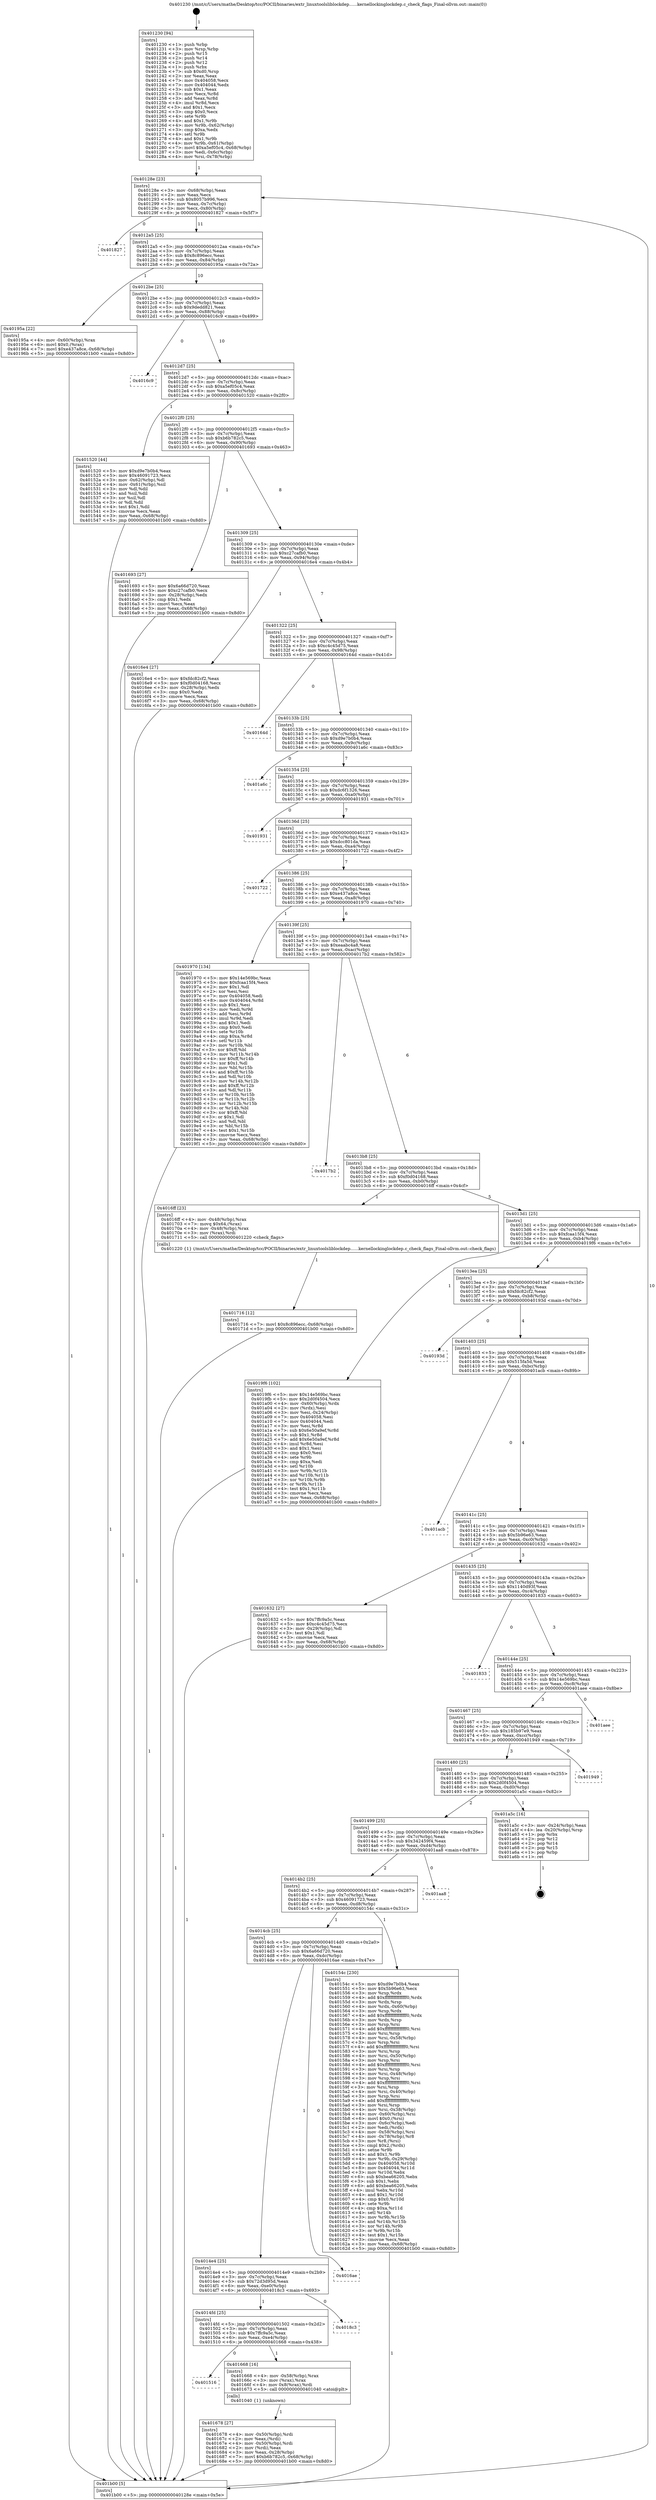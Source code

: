 digraph "0x401230" {
  label = "0x401230 (/mnt/c/Users/mathe/Desktop/tcc/POCII/binaries/extr_linuxtoolsliblockdep......kernellockinglockdep.c_check_flags_Final-ollvm.out::main(0))"
  labelloc = "t"
  node[shape=record]

  Entry [label="",width=0.3,height=0.3,shape=circle,fillcolor=black,style=filled]
  "0x40128e" [label="{
     0x40128e [23]\l
     | [instrs]\l
     &nbsp;&nbsp;0x40128e \<+3\>: mov -0x68(%rbp),%eax\l
     &nbsp;&nbsp;0x401291 \<+2\>: mov %eax,%ecx\l
     &nbsp;&nbsp;0x401293 \<+6\>: sub $0x8057b996,%ecx\l
     &nbsp;&nbsp;0x401299 \<+3\>: mov %eax,-0x7c(%rbp)\l
     &nbsp;&nbsp;0x40129c \<+3\>: mov %ecx,-0x80(%rbp)\l
     &nbsp;&nbsp;0x40129f \<+6\>: je 0000000000401827 \<main+0x5f7\>\l
  }"]
  "0x401827" [label="{
     0x401827\l
  }", style=dashed]
  "0x4012a5" [label="{
     0x4012a5 [25]\l
     | [instrs]\l
     &nbsp;&nbsp;0x4012a5 \<+5\>: jmp 00000000004012aa \<main+0x7a\>\l
     &nbsp;&nbsp;0x4012aa \<+3\>: mov -0x7c(%rbp),%eax\l
     &nbsp;&nbsp;0x4012ad \<+5\>: sub $0x8c896ecc,%eax\l
     &nbsp;&nbsp;0x4012b2 \<+6\>: mov %eax,-0x84(%rbp)\l
     &nbsp;&nbsp;0x4012b8 \<+6\>: je 000000000040195a \<main+0x72a\>\l
  }"]
  Exit [label="",width=0.3,height=0.3,shape=circle,fillcolor=black,style=filled,peripheries=2]
  "0x40195a" [label="{
     0x40195a [22]\l
     | [instrs]\l
     &nbsp;&nbsp;0x40195a \<+4\>: mov -0x60(%rbp),%rax\l
     &nbsp;&nbsp;0x40195e \<+6\>: movl $0x0,(%rax)\l
     &nbsp;&nbsp;0x401964 \<+7\>: movl $0xe437a8ce,-0x68(%rbp)\l
     &nbsp;&nbsp;0x40196b \<+5\>: jmp 0000000000401b00 \<main+0x8d0\>\l
  }"]
  "0x4012be" [label="{
     0x4012be [25]\l
     | [instrs]\l
     &nbsp;&nbsp;0x4012be \<+5\>: jmp 00000000004012c3 \<main+0x93\>\l
     &nbsp;&nbsp;0x4012c3 \<+3\>: mov -0x7c(%rbp),%eax\l
     &nbsp;&nbsp;0x4012c6 \<+5\>: sub $0x9dedd821,%eax\l
     &nbsp;&nbsp;0x4012cb \<+6\>: mov %eax,-0x88(%rbp)\l
     &nbsp;&nbsp;0x4012d1 \<+6\>: je 00000000004016c9 \<main+0x499\>\l
  }"]
  "0x401716" [label="{
     0x401716 [12]\l
     | [instrs]\l
     &nbsp;&nbsp;0x401716 \<+7\>: movl $0x8c896ecc,-0x68(%rbp)\l
     &nbsp;&nbsp;0x40171d \<+5\>: jmp 0000000000401b00 \<main+0x8d0\>\l
  }"]
  "0x4016c9" [label="{
     0x4016c9\l
  }", style=dashed]
  "0x4012d7" [label="{
     0x4012d7 [25]\l
     | [instrs]\l
     &nbsp;&nbsp;0x4012d7 \<+5\>: jmp 00000000004012dc \<main+0xac\>\l
     &nbsp;&nbsp;0x4012dc \<+3\>: mov -0x7c(%rbp),%eax\l
     &nbsp;&nbsp;0x4012df \<+5\>: sub $0xa5ef05c4,%eax\l
     &nbsp;&nbsp;0x4012e4 \<+6\>: mov %eax,-0x8c(%rbp)\l
     &nbsp;&nbsp;0x4012ea \<+6\>: je 0000000000401520 \<main+0x2f0\>\l
  }"]
  "0x401678" [label="{
     0x401678 [27]\l
     | [instrs]\l
     &nbsp;&nbsp;0x401678 \<+4\>: mov -0x50(%rbp),%rdi\l
     &nbsp;&nbsp;0x40167c \<+2\>: mov %eax,(%rdi)\l
     &nbsp;&nbsp;0x40167e \<+4\>: mov -0x50(%rbp),%rdi\l
     &nbsp;&nbsp;0x401682 \<+2\>: mov (%rdi),%eax\l
     &nbsp;&nbsp;0x401684 \<+3\>: mov %eax,-0x28(%rbp)\l
     &nbsp;&nbsp;0x401687 \<+7\>: movl $0xb6b782c5,-0x68(%rbp)\l
     &nbsp;&nbsp;0x40168e \<+5\>: jmp 0000000000401b00 \<main+0x8d0\>\l
  }"]
  "0x401520" [label="{
     0x401520 [44]\l
     | [instrs]\l
     &nbsp;&nbsp;0x401520 \<+5\>: mov $0xd9e7b0b4,%eax\l
     &nbsp;&nbsp;0x401525 \<+5\>: mov $0x46091723,%ecx\l
     &nbsp;&nbsp;0x40152a \<+3\>: mov -0x62(%rbp),%dl\l
     &nbsp;&nbsp;0x40152d \<+4\>: mov -0x61(%rbp),%sil\l
     &nbsp;&nbsp;0x401531 \<+3\>: mov %dl,%dil\l
     &nbsp;&nbsp;0x401534 \<+3\>: and %sil,%dil\l
     &nbsp;&nbsp;0x401537 \<+3\>: xor %sil,%dl\l
     &nbsp;&nbsp;0x40153a \<+3\>: or %dl,%dil\l
     &nbsp;&nbsp;0x40153d \<+4\>: test $0x1,%dil\l
     &nbsp;&nbsp;0x401541 \<+3\>: cmovne %ecx,%eax\l
     &nbsp;&nbsp;0x401544 \<+3\>: mov %eax,-0x68(%rbp)\l
     &nbsp;&nbsp;0x401547 \<+5\>: jmp 0000000000401b00 \<main+0x8d0\>\l
  }"]
  "0x4012f0" [label="{
     0x4012f0 [25]\l
     | [instrs]\l
     &nbsp;&nbsp;0x4012f0 \<+5\>: jmp 00000000004012f5 \<main+0xc5\>\l
     &nbsp;&nbsp;0x4012f5 \<+3\>: mov -0x7c(%rbp),%eax\l
     &nbsp;&nbsp;0x4012f8 \<+5\>: sub $0xb6b782c5,%eax\l
     &nbsp;&nbsp;0x4012fd \<+6\>: mov %eax,-0x90(%rbp)\l
     &nbsp;&nbsp;0x401303 \<+6\>: je 0000000000401693 \<main+0x463\>\l
  }"]
  "0x401b00" [label="{
     0x401b00 [5]\l
     | [instrs]\l
     &nbsp;&nbsp;0x401b00 \<+5\>: jmp 000000000040128e \<main+0x5e\>\l
  }"]
  "0x401230" [label="{
     0x401230 [94]\l
     | [instrs]\l
     &nbsp;&nbsp;0x401230 \<+1\>: push %rbp\l
     &nbsp;&nbsp;0x401231 \<+3\>: mov %rsp,%rbp\l
     &nbsp;&nbsp;0x401234 \<+2\>: push %r15\l
     &nbsp;&nbsp;0x401236 \<+2\>: push %r14\l
     &nbsp;&nbsp;0x401238 \<+2\>: push %r12\l
     &nbsp;&nbsp;0x40123a \<+1\>: push %rbx\l
     &nbsp;&nbsp;0x40123b \<+7\>: sub $0xd0,%rsp\l
     &nbsp;&nbsp;0x401242 \<+2\>: xor %eax,%eax\l
     &nbsp;&nbsp;0x401244 \<+7\>: mov 0x404058,%ecx\l
     &nbsp;&nbsp;0x40124b \<+7\>: mov 0x404044,%edx\l
     &nbsp;&nbsp;0x401252 \<+3\>: sub $0x1,%eax\l
     &nbsp;&nbsp;0x401255 \<+3\>: mov %ecx,%r8d\l
     &nbsp;&nbsp;0x401258 \<+3\>: add %eax,%r8d\l
     &nbsp;&nbsp;0x40125b \<+4\>: imul %r8d,%ecx\l
     &nbsp;&nbsp;0x40125f \<+3\>: and $0x1,%ecx\l
     &nbsp;&nbsp;0x401262 \<+3\>: cmp $0x0,%ecx\l
     &nbsp;&nbsp;0x401265 \<+4\>: sete %r9b\l
     &nbsp;&nbsp;0x401269 \<+4\>: and $0x1,%r9b\l
     &nbsp;&nbsp;0x40126d \<+4\>: mov %r9b,-0x62(%rbp)\l
     &nbsp;&nbsp;0x401271 \<+3\>: cmp $0xa,%edx\l
     &nbsp;&nbsp;0x401274 \<+4\>: setl %r9b\l
     &nbsp;&nbsp;0x401278 \<+4\>: and $0x1,%r9b\l
     &nbsp;&nbsp;0x40127c \<+4\>: mov %r9b,-0x61(%rbp)\l
     &nbsp;&nbsp;0x401280 \<+7\>: movl $0xa5ef05c4,-0x68(%rbp)\l
     &nbsp;&nbsp;0x401287 \<+3\>: mov %edi,-0x6c(%rbp)\l
     &nbsp;&nbsp;0x40128a \<+4\>: mov %rsi,-0x78(%rbp)\l
  }"]
  "0x401516" [label="{
     0x401516\l
  }", style=dashed]
  "0x401693" [label="{
     0x401693 [27]\l
     | [instrs]\l
     &nbsp;&nbsp;0x401693 \<+5\>: mov $0x6a66d720,%eax\l
     &nbsp;&nbsp;0x401698 \<+5\>: mov $0xc27cafb0,%ecx\l
     &nbsp;&nbsp;0x40169d \<+3\>: mov -0x28(%rbp),%edx\l
     &nbsp;&nbsp;0x4016a0 \<+3\>: cmp $0x1,%edx\l
     &nbsp;&nbsp;0x4016a3 \<+3\>: cmovl %ecx,%eax\l
     &nbsp;&nbsp;0x4016a6 \<+3\>: mov %eax,-0x68(%rbp)\l
     &nbsp;&nbsp;0x4016a9 \<+5\>: jmp 0000000000401b00 \<main+0x8d0\>\l
  }"]
  "0x401309" [label="{
     0x401309 [25]\l
     | [instrs]\l
     &nbsp;&nbsp;0x401309 \<+5\>: jmp 000000000040130e \<main+0xde\>\l
     &nbsp;&nbsp;0x40130e \<+3\>: mov -0x7c(%rbp),%eax\l
     &nbsp;&nbsp;0x401311 \<+5\>: sub $0xc27cafb0,%eax\l
     &nbsp;&nbsp;0x401316 \<+6\>: mov %eax,-0x94(%rbp)\l
     &nbsp;&nbsp;0x40131c \<+6\>: je 00000000004016e4 \<main+0x4b4\>\l
  }"]
  "0x401668" [label="{
     0x401668 [16]\l
     | [instrs]\l
     &nbsp;&nbsp;0x401668 \<+4\>: mov -0x58(%rbp),%rax\l
     &nbsp;&nbsp;0x40166c \<+3\>: mov (%rax),%rax\l
     &nbsp;&nbsp;0x40166f \<+4\>: mov 0x8(%rax),%rdi\l
     &nbsp;&nbsp;0x401673 \<+5\>: call 0000000000401040 \<atoi@plt\>\l
     | [calls]\l
     &nbsp;&nbsp;0x401040 \{1\} (unknown)\l
  }"]
  "0x4016e4" [label="{
     0x4016e4 [27]\l
     | [instrs]\l
     &nbsp;&nbsp;0x4016e4 \<+5\>: mov $0xfdc82cf2,%eax\l
     &nbsp;&nbsp;0x4016e9 \<+5\>: mov $0xf0d04168,%ecx\l
     &nbsp;&nbsp;0x4016ee \<+3\>: mov -0x28(%rbp),%edx\l
     &nbsp;&nbsp;0x4016f1 \<+3\>: cmp $0x0,%edx\l
     &nbsp;&nbsp;0x4016f4 \<+3\>: cmove %ecx,%eax\l
     &nbsp;&nbsp;0x4016f7 \<+3\>: mov %eax,-0x68(%rbp)\l
     &nbsp;&nbsp;0x4016fa \<+5\>: jmp 0000000000401b00 \<main+0x8d0\>\l
  }"]
  "0x401322" [label="{
     0x401322 [25]\l
     | [instrs]\l
     &nbsp;&nbsp;0x401322 \<+5\>: jmp 0000000000401327 \<main+0xf7\>\l
     &nbsp;&nbsp;0x401327 \<+3\>: mov -0x7c(%rbp),%eax\l
     &nbsp;&nbsp;0x40132a \<+5\>: sub $0xc4c45d75,%eax\l
     &nbsp;&nbsp;0x40132f \<+6\>: mov %eax,-0x98(%rbp)\l
     &nbsp;&nbsp;0x401335 \<+6\>: je 000000000040164d \<main+0x41d\>\l
  }"]
  "0x4014fd" [label="{
     0x4014fd [25]\l
     | [instrs]\l
     &nbsp;&nbsp;0x4014fd \<+5\>: jmp 0000000000401502 \<main+0x2d2\>\l
     &nbsp;&nbsp;0x401502 \<+3\>: mov -0x7c(%rbp),%eax\l
     &nbsp;&nbsp;0x401505 \<+5\>: sub $0x7ffc9a5c,%eax\l
     &nbsp;&nbsp;0x40150a \<+6\>: mov %eax,-0xe4(%rbp)\l
     &nbsp;&nbsp;0x401510 \<+6\>: je 0000000000401668 \<main+0x438\>\l
  }"]
  "0x40164d" [label="{
     0x40164d\l
  }", style=dashed]
  "0x40133b" [label="{
     0x40133b [25]\l
     | [instrs]\l
     &nbsp;&nbsp;0x40133b \<+5\>: jmp 0000000000401340 \<main+0x110\>\l
     &nbsp;&nbsp;0x401340 \<+3\>: mov -0x7c(%rbp),%eax\l
     &nbsp;&nbsp;0x401343 \<+5\>: sub $0xd9e7b0b4,%eax\l
     &nbsp;&nbsp;0x401348 \<+6\>: mov %eax,-0x9c(%rbp)\l
     &nbsp;&nbsp;0x40134e \<+6\>: je 0000000000401a6c \<main+0x83c\>\l
  }"]
  "0x4018c3" [label="{
     0x4018c3\l
  }", style=dashed]
  "0x401a6c" [label="{
     0x401a6c\l
  }", style=dashed]
  "0x401354" [label="{
     0x401354 [25]\l
     | [instrs]\l
     &nbsp;&nbsp;0x401354 \<+5\>: jmp 0000000000401359 \<main+0x129\>\l
     &nbsp;&nbsp;0x401359 \<+3\>: mov -0x7c(%rbp),%eax\l
     &nbsp;&nbsp;0x40135c \<+5\>: sub $0xdc6f1326,%eax\l
     &nbsp;&nbsp;0x401361 \<+6\>: mov %eax,-0xa0(%rbp)\l
     &nbsp;&nbsp;0x401367 \<+6\>: je 0000000000401931 \<main+0x701\>\l
  }"]
  "0x4014e4" [label="{
     0x4014e4 [25]\l
     | [instrs]\l
     &nbsp;&nbsp;0x4014e4 \<+5\>: jmp 00000000004014e9 \<main+0x2b9\>\l
     &nbsp;&nbsp;0x4014e9 \<+3\>: mov -0x7c(%rbp),%eax\l
     &nbsp;&nbsp;0x4014ec \<+5\>: sub $0x72d3d95d,%eax\l
     &nbsp;&nbsp;0x4014f1 \<+6\>: mov %eax,-0xe0(%rbp)\l
     &nbsp;&nbsp;0x4014f7 \<+6\>: je 00000000004018c3 \<main+0x693\>\l
  }"]
  "0x401931" [label="{
     0x401931\l
  }", style=dashed]
  "0x40136d" [label="{
     0x40136d [25]\l
     | [instrs]\l
     &nbsp;&nbsp;0x40136d \<+5\>: jmp 0000000000401372 \<main+0x142\>\l
     &nbsp;&nbsp;0x401372 \<+3\>: mov -0x7c(%rbp),%eax\l
     &nbsp;&nbsp;0x401375 \<+5\>: sub $0xdcc801da,%eax\l
     &nbsp;&nbsp;0x40137a \<+6\>: mov %eax,-0xa4(%rbp)\l
     &nbsp;&nbsp;0x401380 \<+6\>: je 0000000000401722 \<main+0x4f2\>\l
  }"]
  "0x4016ae" [label="{
     0x4016ae\l
  }", style=dashed]
  "0x401722" [label="{
     0x401722\l
  }", style=dashed]
  "0x401386" [label="{
     0x401386 [25]\l
     | [instrs]\l
     &nbsp;&nbsp;0x401386 \<+5\>: jmp 000000000040138b \<main+0x15b\>\l
     &nbsp;&nbsp;0x40138b \<+3\>: mov -0x7c(%rbp),%eax\l
     &nbsp;&nbsp;0x40138e \<+5\>: sub $0xe437a8ce,%eax\l
     &nbsp;&nbsp;0x401393 \<+6\>: mov %eax,-0xa8(%rbp)\l
     &nbsp;&nbsp;0x401399 \<+6\>: je 0000000000401970 \<main+0x740\>\l
  }"]
  "0x4014cb" [label="{
     0x4014cb [25]\l
     | [instrs]\l
     &nbsp;&nbsp;0x4014cb \<+5\>: jmp 00000000004014d0 \<main+0x2a0\>\l
     &nbsp;&nbsp;0x4014d0 \<+3\>: mov -0x7c(%rbp),%eax\l
     &nbsp;&nbsp;0x4014d3 \<+5\>: sub $0x6a66d720,%eax\l
     &nbsp;&nbsp;0x4014d8 \<+6\>: mov %eax,-0xdc(%rbp)\l
     &nbsp;&nbsp;0x4014de \<+6\>: je 00000000004016ae \<main+0x47e\>\l
  }"]
  "0x401970" [label="{
     0x401970 [134]\l
     | [instrs]\l
     &nbsp;&nbsp;0x401970 \<+5\>: mov $0x14e569bc,%eax\l
     &nbsp;&nbsp;0x401975 \<+5\>: mov $0xfcaa15f4,%ecx\l
     &nbsp;&nbsp;0x40197a \<+2\>: mov $0x1,%dl\l
     &nbsp;&nbsp;0x40197c \<+2\>: xor %esi,%esi\l
     &nbsp;&nbsp;0x40197e \<+7\>: mov 0x404058,%edi\l
     &nbsp;&nbsp;0x401985 \<+8\>: mov 0x404044,%r8d\l
     &nbsp;&nbsp;0x40198d \<+3\>: sub $0x1,%esi\l
     &nbsp;&nbsp;0x401990 \<+3\>: mov %edi,%r9d\l
     &nbsp;&nbsp;0x401993 \<+3\>: add %esi,%r9d\l
     &nbsp;&nbsp;0x401996 \<+4\>: imul %r9d,%edi\l
     &nbsp;&nbsp;0x40199a \<+3\>: and $0x1,%edi\l
     &nbsp;&nbsp;0x40199d \<+3\>: cmp $0x0,%edi\l
     &nbsp;&nbsp;0x4019a0 \<+4\>: sete %r10b\l
     &nbsp;&nbsp;0x4019a4 \<+4\>: cmp $0xa,%r8d\l
     &nbsp;&nbsp;0x4019a8 \<+4\>: setl %r11b\l
     &nbsp;&nbsp;0x4019ac \<+3\>: mov %r10b,%bl\l
     &nbsp;&nbsp;0x4019af \<+3\>: xor $0xff,%bl\l
     &nbsp;&nbsp;0x4019b2 \<+3\>: mov %r11b,%r14b\l
     &nbsp;&nbsp;0x4019b5 \<+4\>: xor $0xff,%r14b\l
     &nbsp;&nbsp;0x4019b9 \<+3\>: xor $0x1,%dl\l
     &nbsp;&nbsp;0x4019bc \<+3\>: mov %bl,%r15b\l
     &nbsp;&nbsp;0x4019bf \<+4\>: and $0xff,%r15b\l
     &nbsp;&nbsp;0x4019c3 \<+3\>: and %dl,%r10b\l
     &nbsp;&nbsp;0x4019c6 \<+3\>: mov %r14b,%r12b\l
     &nbsp;&nbsp;0x4019c9 \<+4\>: and $0xff,%r12b\l
     &nbsp;&nbsp;0x4019cd \<+3\>: and %dl,%r11b\l
     &nbsp;&nbsp;0x4019d0 \<+3\>: or %r10b,%r15b\l
     &nbsp;&nbsp;0x4019d3 \<+3\>: or %r11b,%r12b\l
     &nbsp;&nbsp;0x4019d6 \<+3\>: xor %r12b,%r15b\l
     &nbsp;&nbsp;0x4019d9 \<+3\>: or %r14b,%bl\l
     &nbsp;&nbsp;0x4019dc \<+3\>: xor $0xff,%bl\l
     &nbsp;&nbsp;0x4019df \<+3\>: or $0x1,%dl\l
     &nbsp;&nbsp;0x4019e2 \<+2\>: and %dl,%bl\l
     &nbsp;&nbsp;0x4019e4 \<+3\>: or %bl,%r15b\l
     &nbsp;&nbsp;0x4019e7 \<+4\>: test $0x1,%r15b\l
     &nbsp;&nbsp;0x4019eb \<+3\>: cmovne %ecx,%eax\l
     &nbsp;&nbsp;0x4019ee \<+3\>: mov %eax,-0x68(%rbp)\l
     &nbsp;&nbsp;0x4019f1 \<+5\>: jmp 0000000000401b00 \<main+0x8d0\>\l
  }"]
  "0x40139f" [label="{
     0x40139f [25]\l
     | [instrs]\l
     &nbsp;&nbsp;0x40139f \<+5\>: jmp 00000000004013a4 \<main+0x174\>\l
     &nbsp;&nbsp;0x4013a4 \<+3\>: mov -0x7c(%rbp),%eax\l
     &nbsp;&nbsp;0x4013a7 \<+5\>: sub $0xeaabc4a8,%eax\l
     &nbsp;&nbsp;0x4013ac \<+6\>: mov %eax,-0xac(%rbp)\l
     &nbsp;&nbsp;0x4013b2 \<+6\>: je 00000000004017b2 \<main+0x582\>\l
  }"]
  "0x40154c" [label="{
     0x40154c [230]\l
     | [instrs]\l
     &nbsp;&nbsp;0x40154c \<+5\>: mov $0xd9e7b0b4,%eax\l
     &nbsp;&nbsp;0x401551 \<+5\>: mov $0x5b96e63,%ecx\l
     &nbsp;&nbsp;0x401556 \<+3\>: mov %rsp,%rdx\l
     &nbsp;&nbsp;0x401559 \<+4\>: add $0xfffffffffffffff0,%rdx\l
     &nbsp;&nbsp;0x40155d \<+3\>: mov %rdx,%rsp\l
     &nbsp;&nbsp;0x401560 \<+4\>: mov %rdx,-0x60(%rbp)\l
     &nbsp;&nbsp;0x401564 \<+3\>: mov %rsp,%rdx\l
     &nbsp;&nbsp;0x401567 \<+4\>: add $0xfffffffffffffff0,%rdx\l
     &nbsp;&nbsp;0x40156b \<+3\>: mov %rdx,%rsp\l
     &nbsp;&nbsp;0x40156e \<+3\>: mov %rsp,%rsi\l
     &nbsp;&nbsp;0x401571 \<+4\>: add $0xfffffffffffffff0,%rsi\l
     &nbsp;&nbsp;0x401575 \<+3\>: mov %rsi,%rsp\l
     &nbsp;&nbsp;0x401578 \<+4\>: mov %rsi,-0x58(%rbp)\l
     &nbsp;&nbsp;0x40157c \<+3\>: mov %rsp,%rsi\l
     &nbsp;&nbsp;0x40157f \<+4\>: add $0xfffffffffffffff0,%rsi\l
     &nbsp;&nbsp;0x401583 \<+3\>: mov %rsi,%rsp\l
     &nbsp;&nbsp;0x401586 \<+4\>: mov %rsi,-0x50(%rbp)\l
     &nbsp;&nbsp;0x40158a \<+3\>: mov %rsp,%rsi\l
     &nbsp;&nbsp;0x40158d \<+4\>: add $0xfffffffffffffff0,%rsi\l
     &nbsp;&nbsp;0x401591 \<+3\>: mov %rsi,%rsp\l
     &nbsp;&nbsp;0x401594 \<+4\>: mov %rsi,-0x48(%rbp)\l
     &nbsp;&nbsp;0x401598 \<+3\>: mov %rsp,%rsi\l
     &nbsp;&nbsp;0x40159b \<+4\>: add $0xfffffffffffffff0,%rsi\l
     &nbsp;&nbsp;0x40159f \<+3\>: mov %rsi,%rsp\l
     &nbsp;&nbsp;0x4015a2 \<+4\>: mov %rsi,-0x40(%rbp)\l
     &nbsp;&nbsp;0x4015a6 \<+3\>: mov %rsp,%rsi\l
     &nbsp;&nbsp;0x4015a9 \<+4\>: add $0xfffffffffffffff0,%rsi\l
     &nbsp;&nbsp;0x4015ad \<+3\>: mov %rsi,%rsp\l
     &nbsp;&nbsp;0x4015b0 \<+4\>: mov %rsi,-0x38(%rbp)\l
     &nbsp;&nbsp;0x4015b4 \<+4\>: mov -0x60(%rbp),%rsi\l
     &nbsp;&nbsp;0x4015b8 \<+6\>: movl $0x0,(%rsi)\l
     &nbsp;&nbsp;0x4015be \<+3\>: mov -0x6c(%rbp),%edi\l
     &nbsp;&nbsp;0x4015c1 \<+2\>: mov %edi,(%rdx)\l
     &nbsp;&nbsp;0x4015c3 \<+4\>: mov -0x58(%rbp),%rsi\l
     &nbsp;&nbsp;0x4015c7 \<+4\>: mov -0x78(%rbp),%r8\l
     &nbsp;&nbsp;0x4015cb \<+3\>: mov %r8,(%rsi)\l
     &nbsp;&nbsp;0x4015ce \<+3\>: cmpl $0x2,(%rdx)\l
     &nbsp;&nbsp;0x4015d1 \<+4\>: setne %r9b\l
     &nbsp;&nbsp;0x4015d5 \<+4\>: and $0x1,%r9b\l
     &nbsp;&nbsp;0x4015d9 \<+4\>: mov %r9b,-0x29(%rbp)\l
     &nbsp;&nbsp;0x4015dd \<+8\>: mov 0x404058,%r10d\l
     &nbsp;&nbsp;0x4015e5 \<+8\>: mov 0x404044,%r11d\l
     &nbsp;&nbsp;0x4015ed \<+3\>: mov %r10d,%ebx\l
     &nbsp;&nbsp;0x4015f0 \<+6\>: sub $0xbea66205,%ebx\l
     &nbsp;&nbsp;0x4015f6 \<+3\>: sub $0x1,%ebx\l
     &nbsp;&nbsp;0x4015f9 \<+6\>: add $0xbea66205,%ebx\l
     &nbsp;&nbsp;0x4015ff \<+4\>: imul %ebx,%r10d\l
     &nbsp;&nbsp;0x401603 \<+4\>: and $0x1,%r10d\l
     &nbsp;&nbsp;0x401607 \<+4\>: cmp $0x0,%r10d\l
     &nbsp;&nbsp;0x40160b \<+4\>: sete %r9b\l
     &nbsp;&nbsp;0x40160f \<+4\>: cmp $0xa,%r11d\l
     &nbsp;&nbsp;0x401613 \<+4\>: setl %r14b\l
     &nbsp;&nbsp;0x401617 \<+3\>: mov %r9b,%r15b\l
     &nbsp;&nbsp;0x40161a \<+3\>: and %r14b,%r15b\l
     &nbsp;&nbsp;0x40161d \<+3\>: xor %r14b,%r9b\l
     &nbsp;&nbsp;0x401620 \<+3\>: or %r9b,%r15b\l
     &nbsp;&nbsp;0x401623 \<+4\>: test $0x1,%r15b\l
     &nbsp;&nbsp;0x401627 \<+3\>: cmovne %ecx,%eax\l
     &nbsp;&nbsp;0x40162a \<+3\>: mov %eax,-0x68(%rbp)\l
     &nbsp;&nbsp;0x40162d \<+5\>: jmp 0000000000401b00 \<main+0x8d0\>\l
  }"]
  "0x4017b2" [label="{
     0x4017b2\l
  }", style=dashed]
  "0x4013b8" [label="{
     0x4013b8 [25]\l
     | [instrs]\l
     &nbsp;&nbsp;0x4013b8 \<+5\>: jmp 00000000004013bd \<main+0x18d\>\l
     &nbsp;&nbsp;0x4013bd \<+3\>: mov -0x7c(%rbp),%eax\l
     &nbsp;&nbsp;0x4013c0 \<+5\>: sub $0xf0d04168,%eax\l
     &nbsp;&nbsp;0x4013c5 \<+6\>: mov %eax,-0xb0(%rbp)\l
     &nbsp;&nbsp;0x4013cb \<+6\>: je 00000000004016ff \<main+0x4cf\>\l
  }"]
  "0x4014b2" [label="{
     0x4014b2 [25]\l
     | [instrs]\l
     &nbsp;&nbsp;0x4014b2 \<+5\>: jmp 00000000004014b7 \<main+0x287\>\l
     &nbsp;&nbsp;0x4014b7 \<+3\>: mov -0x7c(%rbp),%eax\l
     &nbsp;&nbsp;0x4014ba \<+5\>: sub $0x46091723,%eax\l
     &nbsp;&nbsp;0x4014bf \<+6\>: mov %eax,-0xd8(%rbp)\l
     &nbsp;&nbsp;0x4014c5 \<+6\>: je 000000000040154c \<main+0x31c\>\l
  }"]
  "0x4016ff" [label="{
     0x4016ff [23]\l
     | [instrs]\l
     &nbsp;&nbsp;0x4016ff \<+4\>: mov -0x48(%rbp),%rax\l
     &nbsp;&nbsp;0x401703 \<+7\>: movq $0x64,(%rax)\l
     &nbsp;&nbsp;0x40170a \<+4\>: mov -0x48(%rbp),%rax\l
     &nbsp;&nbsp;0x40170e \<+3\>: mov (%rax),%rdi\l
     &nbsp;&nbsp;0x401711 \<+5\>: call 0000000000401220 \<check_flags\>\l
     | [calls]\l
     &nbsp;&nbsp;0x401220 \{1\} (/mnt/c/Users/mathe/Desktop/tcc/POCII/binaries/extr_linuxtoolsliblockdep......kernellockinglockdep.c_check_flags_Final-ollvm.out::check_flags)\l
  }"]
  "0x4013d1" [label="{
     0x4013d1 [25]\l
     | [instrs]\l
     &nbsp;&nbsp;0x4013d1 \<+5\>: jmp 00000000004013d6 \<main+0x1a6\>\l
     &nbsp;&nbsp;0x4013d6 \<+3\>: mov -0x7c(%rbp),%eax\l
     &nbsp;&nbsp;0x4013d9 \<+5\>: sub $0xfcaa15f4,%eax\l
     &nbsp;&nbsp;0x4013de \<+6\>: mov %eax,-0xb4(%rbp)\l
     &nbsp;&nbsp;0x4013e4 \<+6\>: je 00000000004019f6 \<main+0x7c6\>\l
  }"]
  "0x401aa8" [label="{
     0x401aa8\l
  }", style=dashed]
  "0x4019f6" [label="{
     0x4019f6 [102]\l
     | [instrs]\l
     &nbsp;&nbsp;0x4019f6 \<+5\>: mov $0x14e569bc,%eax\l
     &nbsp;&nbsp;0x4019fb \<+5\>: mov $0x2d0f4504,%ecx\l
     &nbsp;&nbsp;0x401a00 \<+4\>: mov -0x60(%rbp),%rdx\l
     &nbsp;&nbsp;0x401a04 \<+2\>: mov (%rdx),%esi\l
     &nbsp;&nbsp;0x401a06 \<+3\>: mov %esi,-0x24(%rbp)\l
     &nbsp;&nbsp;0x401a09 \<+7\>: mov 0x404058,%esi\l
     &nbsp;&nbsp;0x401a10 \<+7\>: mov 0x404044,%edi\l
     &nbsp;&nbsp;0x401a17 \<+3\>: mov %esi,%r8d\l
     &nbsp;&nbsp;0x401a1a \<+7\>: sub $0x6e50a9ef,%r8d\l
     &nbsp;&nbsp;0x401a21 \<+4\>: sub $0x1,%r8d\l
     &nbsp;&nbsp;0x401a25 \<+7\>: add $0x6e50a9ef,%r8d\l
     &nbsp;&nbsp;0x401a2c \<+4\>: imul %r8d,%esi\l
     &nbsp;&nbsp;0x401a30 \<+3\>: and $0x1,%esi\l
     &nbsp;&nbsp;0x401a33 \<+3\>: cmp $0x0,%esi\l
     &nbsp;&nbsp;0x401a36 \<+4\>: sete %r9b\l
     &nbsp;&nbsp;0x401a3a \<+3\>: cmp $0xa,%edi\l
     &nbsp;&nbsp;0x401a3d \<+4\>: setl %r10b\l
     &nbsp;&nbsp;0x401a41 \<+3\>: mov %r9b,%r11b\l
     &nbsp;&nbsp;0x401a44 \<+3\>: and %r10b,%r11b\l
     &nbsp;&nbsp;0x401a47 \<+3\>: xor %r10b,%r9b\l
     &nbsp;&nbsp;0x401a4a \<+3\>: or %r9b,%r11b\l
     &nbsp;&nbsp;0x401a4d \<+4\>: test $0x1,%r11b\l
     &nbsp;&nbsp;0x401a51 \<+3\>: cmovne %ecx,%eax\l
     &nbsp;&nbsp;0x401a54 \<+3\>: mov %eax,-0x68(%rbp)\l
     &nbsp;&nbsp;0x401a57 \<+5\>: jmp 0000000000401b00 \<main+0x8d0\>\l
  }"]
  "0x4013ea" [label="{
     0x4013ea [25]\l
     | [instrs]\l
     &nbsp;&nbsp;0x4013ea \<+5\>: jmp 00000000004013ef \<main+0x1bf\>\l
     &nbsp;&nbsp;0x4013ef \<+3\>: mov -0x7c(%rbp),%eax\l
     &nbsp;&nbsp;0x4013f2 \<+5\>: sub $0xfdc82cf2,%eax\l
     &nbsp;&nbsp;0x4013f7 \<+6\>: mov %eax,-0xb8(%rbp)\l
     &nbsp;&nbsp;0x4013fd \<+6\>: je 000000000040193d \<main+0x70d\>\l
  }"]
  "0x401499" [label="{
     0x401499 [25]\l
     | [instrs]\l
     &nbsp;&nbsp;0x401499 \<+5\>: jmp 000000000040149e \<main+0x26e\>\l
     &nbsp;&nbsp;0x40149e \<+3\>: mov -0x7c(%rbp),%eax\l
     &nbsp;&nbsp;0x4014a1 \<+5\>: sub $0x342459f4,%eax\l
     &nbsp;&nbsp;0x4014a6 \<+6\>: mov %eax,-0xd4(%rbp)\l
     &nbsp;&nbsp;0x4014ac \<+6\>: je 0000000000401aa8 \<main+0x878\>\l
  }"]
  "0x40193d" [label="{
     0x40193d\l
  }", style=dashed]
  "0x401403" [label="{
     0x401403 [25]\l
     | [instrs]\l
     &nbsp;&nbsp;0x401403 \<+5\>: jmp 0000000000401408 \<main+0x1d8\>\l
     &nbsp;&nbsp;0x401408 \<+3\>: mov -0x7c(%rbp),%eax\l
     &nbsp;&nbsp;0x40140b \<+5\>: sub $0x515fa5d,%eax\l
     &nbsp;&nbsp;0x401410 \<+6\>: mov %eax,-0xbc(%rbp)\l
     &nbsp;&nbsp;0x401416 \<+6\>: je 0000000000401acb \<main+0x89b\>\l
  }"]
  "0x401a5c" [label="{
     0x401a5c [16]\l
     | [instrs]\l
     &nbsp;&nbsp;0x401a5c \<+3\>: mov -0x24(%rbp),%eax\l
     &nbsp;&nbsp;0x401a5f \<+4\>: lea -0x20(%rbp),%rsp\l
     &nbsp;&nbsp;0x401a63 \<+1\>: pop %rbx\l
     &nbsp;&nbsp;0x401a64 \<+2\>: pop %r12\l
     &nbsp;&nbsp;0x401a66 \<+2\>: pop %r14\l
     &nbsp;&nbsp;0x401a68 \<+2\>: pop %r15\l
     &nbsp;&nbsp;0x401a6a \<+1\>: pop %rbp\l
     &nbsp;&nbsp;0x401a6b \<+1\>: ret\l
  }"]
  "0x401acb" [label="{
     0x401acb\l
  }", style=dashed]
  "0x40141c" [label="{
     0x40141c [25]\l
     | [instrs]\l
     &nbsp;&nbsp;0x40141c \<+5\>: jmp 0000000000401421 \<main+0x1f1\>\l
     &nbsp;&nbsp;0x401421 \<+3\>: mov -0x7c(%rbp),%eax\l
     &nbsp;&nbsp;0x401424 \<+5\>: sub $0x5b96e63,%eax\l
     &nbsp;&nbsp;0x401429 \<+6\>: mov %eax,-0xc0(%rbp)\l
     &nbsp;&nbsp;0x40142f \<+6\>: je 0000000000401632 \<main+0x402\>\l
  }"]
  "0x401480" [label="{
     0x401480 [25]\l
     | [instrs]\l
     &nbsp;&nbsp;0x401480 \<+5\>: jmp 0000000000401485 \<main+0x255\>\l
     &nbsp;&nbsp;0x401485 \<+3\>: mov -0x7c(%rbp),%eax\l
     &nbsp;&nbsp;0x401488 \<+5\>: sub $0x2d0f4504,%eax\l
     &nbsp;&nbsp;0x40148d \<+6\>: mov %eax,-0xd0(%rbp)\l
     &nbsp;&nbsp;0x401493 \<+6\>: je 0000000000401a5c \<main+0x82c\>\l
  }"]
  "0x401632" [label="{
     0x401632 [27]\l
     | [instrs]\l
     &nbsp;&nbsp;0x401632 \<+5\>: mov $0x7ffc9a5c,%eax\l
     &nbsp;&nbsp;0x401637 \<+5\>: mov $0xc4c45d75,%ecx\l
     &nbsp;&nbsp;0x40163c \<+3\>: mov -0x29(%rbp),%dl\l
     &nbsp;&nbsp;0x40163f \<+3\>: test $0x1,%dl\l
     &nbsp;&nbsp;0x401642 \<+3\>: cmovne %ecx,%eax\l
     &nbsp;&nbsp;0x401645 \<+3\>: mov %eax,-0x68(%rbp)\l
     &nbsp;&nbsp;0x401648 \<+5\>: jmp 0000000000401b00 \<main+0x8d0\>\l
  }"]
  "0x401435" [label="{
     0x401435 [25]\l
     | [instrs]\l
     &nbsp;&nbsp;0x401435 \<+5\>: jmp 000000000040143a \<main+0x20a\>\l
     &nbsp;&nbsp;0x40143a \<+3\>: mov -0x7c(%rbp),%eax\l
     &nbsp;&nbsp;0x40143d \<+5\>: sub $0x1140d93f,%eax\l
     &nbsp;&nbsp;0x401442 \<+6\>: mov %eax,-0xc4(%rbp)\l
     &nbsp;&nbsp;0x401448 \<+6\>: je 0000000000401833 \<main+0x603\>\l
  }"]
  "0x401949" [label="{
     0x401949\l
  }", style=dashed]
  "0x401833" [label="{
     0x401833\l
  }", style=dashed]
  "0x40144e" [label="{
     0x40144e [25]\l
     | [instrs]\l
     &nbsp;&nbsp;0x40144e \<+5\>: jmp 0000000000401453 \<main+0x223\>\l
     &nbsp;&nbsp;0x401453 \<+3\>: mov -0x7c(%rbp),%eax\l
     &nbsp;&nbsp;0x401456 \<+5\>: sub $0x14e569bc,%eax\l
     &nbsp;&nbsp;0x40145b \<+6\>: mov %eax,-0xc8(%rbp)\l
     &nbsp;&nbsp;0x401461 \<+6\>: je 0000000000401aee \<main+0x8be\>\l
  }"]
  "0x401467" [label="{
     0x401467 [25]\l
     | [instrs]\l
     &nbsp;&nbsp;0x401467 \<+5\>: jmp 000000000040146c \<main+0x23c\>\l
     &nbsp;&nbsp;0x40146c \<+3\>: mov -0x7c(%rbp),%eax\l
     &nbsp;&nbsp;0x40146f \<+5\>: sub $0x185b97e9,%eax\l
     &nbsp;&nbsp;0x401474 \<+6\>: mov %eax,-0xcc(%rbp)\l
     &nbsp;&nbsp;0x40147a \<+6\>: je 0000000000401949 \<main+0x719\>\l
  }"]
  "0x401aee" [label="{
     0x401aee\l
  }", style=dashed]
  Entry -> "0x401230" [label=" 1"]
  "0x40128e" -> "0x401827" [label=" 0"]
  "0x40128e" -> "0x4012a5" [label=" 11"]
  "0x401a5c" -> Exit [label=" 1"]
  "0x4012a5" -> "0x40195a" [label=" 1"]
  "0x4012a5" -> "0x4012be" [label=" 10"]
  "0x4019f6" -> "0x401b00" [label=" 1"]
  "0x4012be" -> "0x4016c9" [label=" 0"]
  "0x4012be" -> "0x4012d7" [label=" 10"]
  "0x401970" -> "0x401b00" [label=" 1"]
  "0x4012d7" -> "0x401520" [label=" 1"]
  "0x4012d7" -> "0x4012f0" [label=" 9"]
  "0x401520" -> "0x401b00" [label=" 1"]
  "0x401230" -> "0x40128e" [label=" 1"]
  "0x401b00" -> "0x40128e" [label=" 10"]
  "0x40195a" -> "0x401b00" [label=" 1"]
  "0x4012f0" -> "0x401693" [label=" 1"]
  "0x4012f0" -> "0x401309" [label=" 8"]
  "0x401716" -> "0x401b00" [label=" 1"]
  "0x401309" -> "0x4016e4" [label=" 1"]
  "0x401309" -> "0x401322" [label=" 7"]
  "0x4016ff" -> "0x401716" [label=" 1"]
  "0x401322" -> "0x40164d" [label=" 0"]
  "0x401322" -> "0x40133b" [label=" 7"]
  "0x401693" -> "0x401b00" [label=" 1"]
  "0x40133b" -> "0x401a6c" [label=" 0"]
  "0x40133b" -> "0x401354" [label=" 7"]
  "0x401678" -> "0x401b00" [label=" 1"]
  "0x401354" -> "0x401931" [label=" 0"]
  "0x401354" -> "0x40136d" [label=" 7"]
  "0x4014fd" -> "0x401516" [label=" 0"]
  "0x40136d" -> "0x401722" [label=" 0"]
  "0x40136d" -> "0x401386" [label=" 7"]
  "0x4014fd" -> "0x401668" [label=" 1"]
  "0x401386" -> "0x401970" [label=" 1"]
  "0x401386" -> "0x40139f" [label=" 6"]
  "0x4014e4" -> "0x4014fd" [label=" 1"]
  "0x40139f" -> "0x4017b2" [label=" 0"]
  "0x40139f" -> "0x4013b8" [label=" 6"]
  "0x4014e4" -> "0x4018c3" [label=" 0"]
  "0x4013b8" -> "0x4016ff" [label=" 1"]
  "0x4013b8" -> "0x4013d1" [label=" 5"]
  "0x4014cb" -> "0x4014e4" [label=" 1"]
  "0x4013d1" -> "0x4019f6" [label=" 1"]
  "0x4013d1" -> "0x4013ea" [label=" 4"]
  "0x4014cb" -> "0x4016ae" [label=" 0"]
  "0x4013ea" -> "0x40193d" [label=" 0"]
  "0x4013ea" -> "0x401403" [label=" 4"]
  "0x401632" -> "0x401b00" [label=" 1"]
  "0x401403" -> "0x401acb" [label=" 0"]
  "0x401403" -> "0x40141c" [label=" 4"]
  "0x40154c" -> "0x401b00" [label=" 1"]
  "0x40141c" -> "0x401632" [label=" 1"]
  "0x40141c" -> "0x401435" [label=" 3"]
  "0x4014b2" -> "0x40154c" [label=" 1"]
  "0x401435" -> "0x401833" [label=" 0"]
  "0x401435" -> "0x40144e" [label=" 3"]
  "0x401668" -> "0x401678" [label=" 1"]
  "0x40144e" -> "0x401aee" [label=" 0"]
  "0x40144e" -> "0x401467" [label=" 3"]
  "0x401499" -> "0x4014b2" [label=" 2"]
  "0x401467" -> "0x401949" [label=" 0"]
  "0x401467" -> "0x401480" [label=" 3"]
  "0x4014b2" -> "0x4014cb" [label=" 1"]
  "0x401480" -> "0x401a5c" [label=" 1"]
  "0x401480" -> "0x401499" [label=" 2"]
  "0x4016e4" -> "0x401b00" [label=" 1"]
  "0x401499" -> "0x401aa8" [label=" 0"]
}
